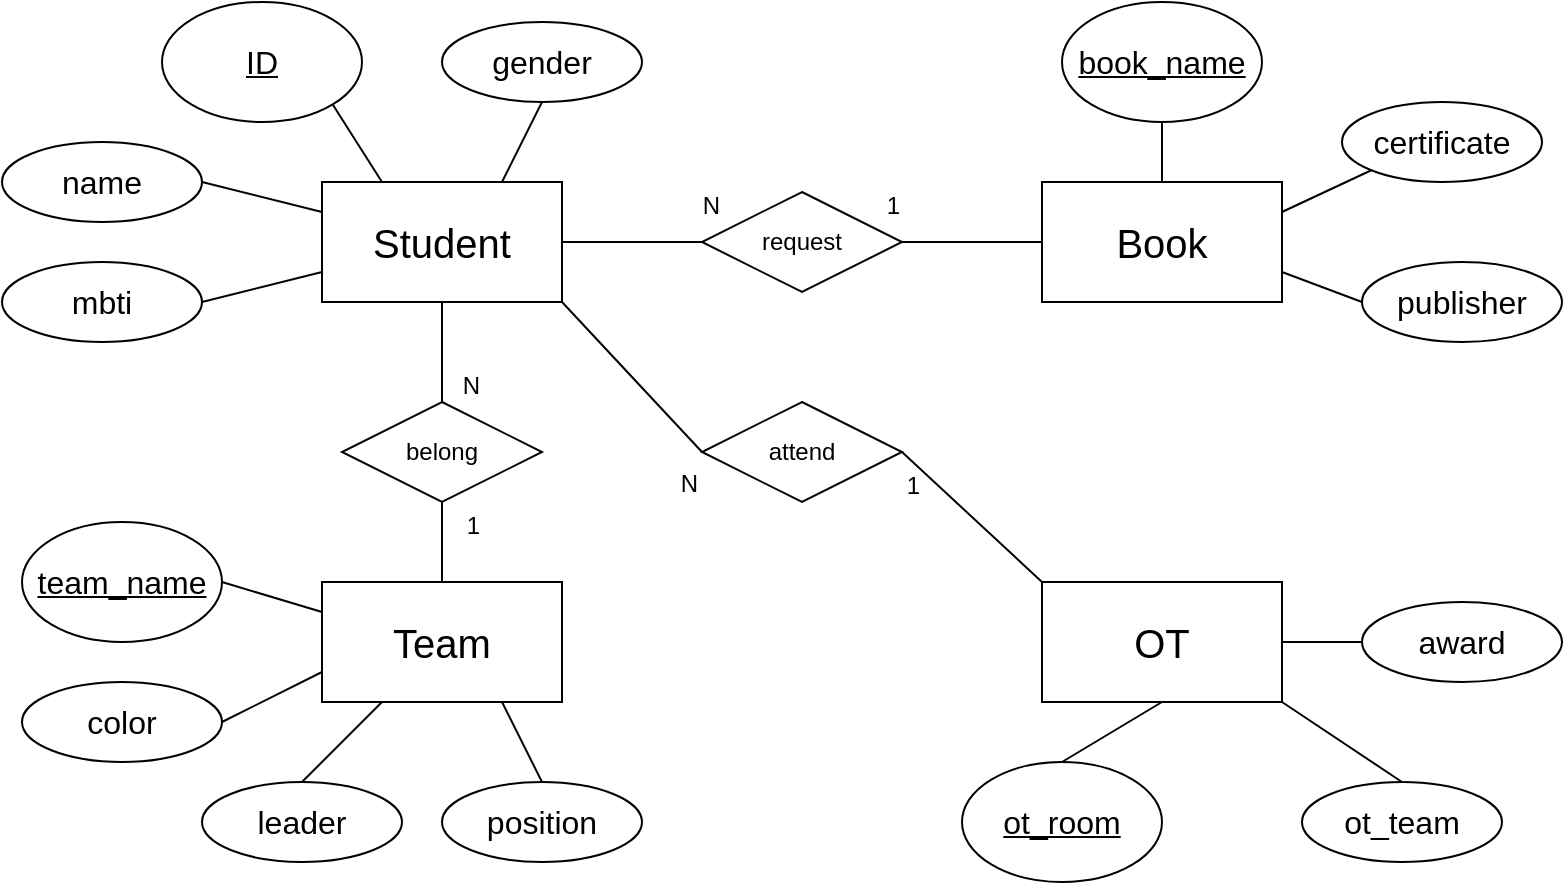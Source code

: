 <mxfile version="21.6.1" type="github">
  <diagram name="페이지-1" id="2GDwoDGK6cftdf2g5as5">
    <mxGraphModel dx="1050" dy="541" grid="1" gridSize="10" guides="1" tooltips="1" connect="1" arrows="1" fold="1" page="1" pageScale="1" pageWidth="827" pageHeight="1169" math="0" shadow="0">
      <root>
        <mxCell id="0" />
        <mxCell id="1" parent="0" />
        <mxCell id="EwdzPalowD2Moo5H6lmW-1" value="Student" style="rounded=0;whiteSpace=wrap;html=1;fontSize=20;" parent="1" vertex="1">
          <mxGeometry x="180" y="100" width="120" height="60" as="geometry" />
        </mxCell>
        <mxCell id="EwdzPalowD2Moo5H6lmW-3" value="Team" style="rounded=0;whiteSpace=wrap;html=1;fontSize=20;" parent="1" vertex="1">
          <mxGeometry x="180" y="300" width="120" height="60" as="geometry" />
        </mxCell>
        <mxCell id="EwdzPalowD2Moo5H6lmW-4" value="Book" style="rounded=0;whiteSpace=wrap;html=1;fontSize=20;" parent="1" vertex="1">
          <mxGeometry x="540" y="100" width="120" height="60" as="geometry" />
        </mxCell>
        <mxCell id="EwdzPalowD2Moo5H6lmW-5" value="OT" style="rounded=0;whiteSpace=wrap;html=1;fontSize=20;" parent="1" vertex="1">
          <mxGeometry x="540" y="300" width="120" height="60" as="geometry" />
        </mxCell>
        <mxCell id="EwdzPalowD2Moo5H6lmW-6" value="name" style="ellipse;whiteSpace=wrap;html=1;align=center;fontSize=16;" parent="1" vertex="1">
          <mxGeometry x="20" y="80" width="100" height="40" as="geometry" />
        </mxCell>
        <mxCell id="EwdzPalowD2Moo5H6lmW-7" value="ID" style="ellipse;whiteSpace=wrap;html=1;align=center;fontStyle=4;fontSize=16;" parent="1" vertex="1">
          <mxGeometry x="100" y="10" width="100" height="60" as="geometry" />
        </mxCell>
        <mxCell id="EwdzPalowD2Moo5H6lmW-8" value="gender" style="ellipse;whiteSpace=wrap;html=1;align=center;fontSize=16;" parent="1" vertex="1">
          <mxGeometry x="240" y="20" width="100" height="40" as="geometry" />
        </mxCell>
        <mxCell id="EwdzPalowD2Moo5H6lmW-11" value="mbti" style="ellipse;whiteSpace=wrap;html=1;align=center;fontSize=16;" parent="1" vertex="1">
          <mxGeometry x="20" y="140" width="100" height="40" as="geometry" />
        </mxCell>
        <mxCell id="EwdzPalowD2Moo5H6lmW-12" value="" style="endArrow=none;html=1;rounded=0;exitX=0.5;exitY=1;exitDx=0;exitDy=0;entryX=0.75;entryY=0;entryDx=0;entryDy=0;" parent="1" source="EwdzPalowD2Moo5H6lmW-8" target="EwdzPalowD2Moo5H6lmW-1" edge="1">
          <mxGeometry relative="1" as="geometry">
            <mxPoint x="310" y="160" as="sourcePoint" />
            <mxPoint x="470" y="160" as="targetPoint" />
          </mxGeometry>
        </mxCell>
        <mxCell id="EwdzPalowD2Moo5H6lmW-13" value="" style="endArrow=none;html=1;rounded=0;exitX=1;exitY=1;exitDx=0;exitDy=0;entryX=0.25;entryY=0;entryDx=0;entryDy=0;" parent="1" source="EwdzPalowD2Moo5H6lmW-7" target="EwdzPalowD2Moo5H6lmW-1" edge="1">
          <mxGeometry relative="1" as="geometry">
            <mxPoint x="310" y="160" as="sourcePoint" />
            <mxPoint x="470" y="160" as="targetPoint" />
          </mxGeometry>
        </mxCell>
        <mxCell id="EwdzPalowD2Moo5H6lmW-14" value="" style="endArrow=none;html=1;rounded=0;exitX=1;exitY=0.5;exitDx=0;exitDy=0;entryX=0;entryY=0.25;entryDx=0;entryDy=0;" parent="1" source="EwdzPalowD2Moo5H6lmW-6" target="EwdzPalowD2Moo5H6lmW-1" edge="1">
          <mxGeometry relative="1" as="geometry">
            <mxPoint x="310" y="160" as="sourcePoint" />
            <mxPoint x="470" y="160" as="targetPoint" />
          </mxGeometry>
        </mxCell>
        <mxCell id="EwdzPalowD2Moo5H6lmW-15" value="" style="endArrow=none;html=1;rounded=0;exitX=1;exitY=0.5;exitDx=0;exitDy=0;entryX=0;entryY=0.75;entryDx=0;entryDy=0;" parent="1" source="EwdzPalowD2Moo5H6lmW-11" target="EwdzPalowD2Moo5H6lmW-1" edge="1">
          <mxGeometry relative="1" as="geometry">
            <mxPoint x="310" y="160" as="sourcePoint" />
            <mxPoint x="470" y="160" as="targetPoint" />
          </mxGeometry>
        </mxCell>
        <mxCell id="EwdzPalowD2Moo5H6lmW-16" value="request" style="shape=rhombus;perimeter=rhombusPerimeter;whiteSpace=wrap;html=1;align=center;" parent="1" vertex="1">
          <mxGeometry x="370" y="105" width="100" height="50" as="geometry" />
        </mxCell>
        <mxCell id="EwdzPalowD2Moo5H6lmW-17" value="attend" style="shape=rhombus;perimeter=rhombusPerimeter;whiteSpace=wrap;html=1;align=center;" parent="1" vertex="1">
          <mxGeometry x="370" y="210" width="100" height="50" as="geometry" />
        </mxCell>
        <mxCell id="EwdzPalowD2Moo5H6lmW-19" value="belong" style="shape=rhombus;perimeter=rhombusPerimeter;whiteSpace=wrap;html=1;align=center;" parent="1" vertex="1">
          <mxGeometry x="190" y="210" width="100" height="50" as="geometry" />
        </mxCell>
        <mxCell id="EwdzPalowD2Moo5H6lmW-21" value="" style="endArrow=none;html=1;rounded=0;exitX=0.5;exitY=0;exitDx=0;exitDy=0;entryX=0.5;entryY=1;entryDx=0;entryDy=0;" parent="1" source="EwdzPalowD2Moo5H6lmW-3" target="EwdzPalowD2Moo5H6lmW-19" edge="1">
          <mxGeometry relative="1" as="geometry">
            <mxPoint x="330" y="190" as="sourcePoint" />
            <mxPoint x="490" y="190" as="targetPoint" />
          </mxGeometry>
        </mxCell>
        <mxCell id="EwdzPalowD2Moo5H6lmW-22" value="1" style="resizable=0;html=1;whiteSpace=wrap;align=right;verticalAlign=bottom;" parent="EwdzPalowD2Moo5H6lmW-21" connectable="0" vertex="1">
          <mxGeometry x="1" relative="1" as="geometry">
            <mxPoint x="20" y="20" as="offset" />
          </mxGeometry>
        </mxCell>
        <mxCell id="EwdzPalowD2Moo5H6lmW-23" value="" style="endArrow=none;html=1;rounded=0;exitX=0.5;exitY=1;exitDx=0;exitDy=0;entryX=0.5;entryY=0;entryDx=0;entryDy=0;" parent="1" source="EwdzPalowD2Moo5H6lmW-1" target="EwdzPalowD2Moo5H6lmW-19" edge="1">
          <mxGeometry relative="1" as="geometry">
            <mxPoint x="330" y="190" as="sourcePoint" />
            <mxPoint x="490" y="190" as="targetPoint" />
          </mxGeometry>
        </mxCell>
        <mxCell id="EwdzPalowD2Moo5H6lmW-24" value="N" style="resizable=0;html=1;whiteSpace=wrap;align=right;verticalAlign=bottom;" parent="EwdzPalowD2Moo5H6lmW-23" connectable="0" vertex="1">
          <mxGeometry x="1" relative="1" as="geometry">
            <mxPoint x="20" as="offset" />
          </mxGeometry>
        </mxCell>
        <mxCell id="EwdzPalowD2Moo5H6lmW-25" value="" style="endArrow=none;html=1;rounded=0;exitX=1;exitY=0.5;exitDx=0;exitDy=0;entryX=0;entryY=0.5;entryDx=0;entryDy=0;" parent="1" source="EwdzPalowD2Moo5H6lmW-1" target="EwdzPalowD2Moo5H6lmW-16" edge="1">
          <mxGeometry relative="1" as="geometry">
            <mxPoint x="330" y="190" as="sourcePoint" />
            <mxPoint x="490" y="190" as="targetPoint" />
          </mxGeometry>
        </mxCell>
        <mxCell id="EwdzPalowD2Moo5H6lmW-26" value="N" style="resizable=0;html=1;whiteSpace=wrap;align=right;verticalAlign=bottom;" parent="EwdzPalowD2Moo5H6lmW-25" connectable="0" vertex="1">
          <mxGeometry x="1" relative="1" as="geometry">
            <mxPoint x="10" y="-10" as="offset" />
          </mxGeometry>
        </mxCell>
        <mxCell id="EwdzPalowD2Moo5H6lmW-27" value="" style="endArrow=none;html=1;rounded=0;entryX=1;entryY=0.5;entryDx=0;entryDy=0;exitX=0;exitY=0.5;exitDx=0;exitDy=0;" parent="1" source="EwdzPalowD2Moo5H6lmW-4" target="EwdzPalowD2Moo5H6lmW-16" edge="1">
          <mxGeometry relative="1" as="geometry">
            <mxPoint x="330" y="190" as="sourcePoint" />
            <mxPoint x="490" y="190" as="targetPoint" />
          </mxGeometry>
        </mxCell>
        <mxCell id="EwdzPalowD2Moo5H6lmW-28" value="1" style="resizable=0;html=1;whiteSpace=wrap;align=right;verticalAlign=bottom;" parent="EwdzPalowD2Moo5H6lmW-27" connectable="0" vertex="1">
          <mxGeometry x="1" relative="1" as="geometry">
            <mxPoint y="-10" as="offset" />
          </mxGeometry>
        </mxCell>
        <mxCell id="EwdzPalowD2Moo5H6lmW-29" value="book_name" style="ellipse;whiteSpace=wrap;html=1;align=center;fontStyle=4;fontSize=16;" parent="1" vertex="1">
          <mxGeometry x="550" y="10" width="100" height="60" as="geometry" />
        </mxCell>
        <mxCell id="EwdzPalowD2Moo5H6lmW-30" value="certificate" style="ellipse;whiteSpace=wrap;html=1;align=center;fontSize=16;" parent="1" vertex="1">
          <mxGeometry x="690" y="60" width="100" height="40" as="geometry" />
        </mxCell>
        <mxCell id="EwdzPalowD2Moo5H6lmW-31" value="publisher" style="ellipse;whiteSpace=wrap;html=1;align=center;fontSize=16;" parent="1" vertex="1">
          <mxGeometry x="700" y="140" width="100" height="40" as="geometry" />
        </mxCell>
        <mxCell id="EwdzPalowD2Moo5H6lmW-32" value="team_name" style="ellipse;whiteSpace=wrap;html=1;align=center;fontStyle=4;fontSize=16;" parent="1" vertex="1">
          <mxGeometry x="30" y="270" width="100" height="60" as="geometry" />
        </mxCell>
        <mxCell id="EwdzPalowD2Moo5H6lmW-33" value="color" style="ellipse;whiteSpace=wrap;html=1;align=center;fontSize=16;" parent="1" vertex="1">
          <mxGeometry x="30" y="350" width="100" height="40" as="geometry" />
        </mxCell>
        <mxCell id="EwdzPalowD2Moo5H6lmW-34" value="leader" style="ellipse;whiteSpace=wrap;html=1;align=center;fontSize=16;" parent="1" vertex="1">
          <mxGeometry x="120" y="400" width="100" height="40" as="geometry" />
        </mxCell>
        <mxCell id="EwdzPalowD2Moo5H6lmW-35" value="position" style="ellipse;whiteSpace=wrap;html=1;align=center;fontSize=16;" parent="1" vertex="1">
          <mxGeometry x="240" y="400" width="100" height="40" as="geometry" />
        </mxCell>
        <mxCell id="EwdzPalowD2Moo5H6lmW-36" value="" style="endArrow=none;html=1;rounded=0;entryX=0.5;entryY=1;entryDx=0;entryDy=0;exitX=0.5;exitY=0;exitDx=0;exitDy=0;" parent="1" source="EwdzPalowD2Moo5H6lmW-4" target="EwdzPalowD2Moo5H6lmW-29" edge="1">
          <mxGeometry relative="1" as="geometry">
            <mxPoint x="330" y="190" as="sourcePoint" />
            <mxPoint x="490" y="190" as="targetPoint" />
          </mxGeometry>
        </mxCell>
        <mxCell id="EwdzPalowD2Moo5H6lmW-38" value="" style="endArrow=none;html=1;rounded=0;entryX=0;entryY=1;entryDx=0;entryDy=0;exitX=1;exitY=0.25;exitDx=0;exitDy=0;" parent="1" source="EwdzPalowD2Moo5H6lmW-4" target="EwdzPalowD2Moo5H6lmW-30" edge="1">
          <mxGeometry relative="1" as="geometry">
            <mxPoint x="330" y="190" as="sourcePoint" />
            <mxPoint x="490" y="190" as="targetPoint" />
          </mxGeometry>
        </mxCell>
        <mxCell id="EwdzPalowD2Moo5H6lmW-39" value="" style="endArrow=none;html=1;rounded=0;entryX=0;entryY=0.5;entryDx=0;entryDy=0;exitX=1;exitY=0.75;exitDx=0;exitDy=0;" parent="1" source="EwdzPalowD2Moo5H6lmW-4" target="EwdzPalowD2Moo5H6lmW-31" edge="1">
          <mxGeometry relative="1" as="geometry">
            <mxPoint x="330" y="190" as="sourcePoint" />
            <mxPoint x="490" y="190" as="targetPoint" />
          </mxGeometry>
        </mxCell>
        <mxCell id="EwdzPalowD2Moo5H6lmW-40" value="" style="endArrow=none;html=1;rounded=0;exitX=1;exitY=0.5;exitDx=0;exitDy=0;entryX=0;entryY=0.25;entryDx=0;entryDy=0;" parent="1" source="EwdzPalowD2Moo5H6lmW-32" target="EwdzPalowD2Moo5H6lmW-3" edge="1">
          <mxGeometry relative="1" as="geometry">
            <mxPoint x="330" y="190" as="sourcePoint" />
            <mxPoint x="490" y="190" as="targetPoint" />
          </mxGeometry>
        </mxCell>
        <mxCell id="EwdzPalowD2Moo5H6lmW-41" value="" style="endArrow=none;html=1;rounded=0;exitX=1;exitY=0.5;exitDx=0;exitDy=0;entryX=0;entryY=0.75;entryDx=0;entryDy=0;" parent="1" source="EwdzPalowD2Moo5H6lmW-33" target="EwdzPalowD2Moo5H6lmW-3" edge="1">
          <mxGeometry relative="1" as="geometry">
            <mxPoint x="330" y="190" as="sourcePoint" />
            <mxPoint x="490" y="190" as="targetPoint" />
          </mxGeometry>
        </mxCell>
        <mxCell id="EwdzPalowD2Moo5H6lmW-42" value="" style="endArrow=none;html=1;rounded=0;exitX=0.5;exitY=0;exitDx=0;exitDy=0;entryX=0.25;entryY=1;entryDx=0;entryDy=0;" parent="1" source="EwdzPalowD2Moo5H6lmW-34" target="EwdzPalowD2Moo5H6lmW-3" edge="1">
          <mxGeometry relative="1" as="geometry">
            <mxPoint x="330" y="190" as="sourcePoint" />
            <mxPoint x="490" y="190" as="targetPoint" />
          </mxGeometry>
        </mxCell>
        <mxCell id="EwdzPalowD2Moo5H6lmW-43" value="" style="endArrow=none;html=1;rounded=0;exitX=0.5;exitY=0;exitDx=0;exitDy=0;entryX=0.75;entryY=1;entryDx=0;entryDy=0;" parent="1" source="EwdzPalowD2Moo5H6lmW-35" target="EwdzPalowD2Moo5H6lmW-3" edge="1">
          <mxGeometry relative="1" as="geometry">
            <mxPoint x="330" y="190" as="sourcePoint" />
            <mxPoint x="490" y="190" as="targetPoint" />
          </mxGeometry>
        </mxCell>
        <mxCell id="EwdzPalowD2Moo5H6lmW-45" value="ot_team" style="ellipse;whiteSpace=wrap;html=1;align=center;fontSize=16;" parent="1" vertex="1">
          <mxGeometry x="670" y="400" width="100" height="40" as="geometry" />
        </mxCell>
        <mxCell id="EwdzPalowD2Moo5H6lmW-46" value="award" style="ellipse;whiteSpace=wrap;html=1;align=center;fontSize=16;" parent="1" vertex="1">
          <mxGeometry x="700" y="310" width="100" height="40" as="geometry" />
        </mxCell>
        <mxCell id="EwdzPalowD2Moo5H6lmW-47" value="" style="endArrow=none;html=1;rounded=0;entryX=0.5;entryY=0;entryDx=0;entryDy=0;exitX=0.5;exitY=1;exitDx=0;exitDy=0;" parent="1" source="EwdzPalowD2Moo5H6lmW-5" target="EwdzPalowD2Moo5H6lmW-54" edge="1">
          <mxGeometry relative="1" as="geometry">
            <mxPoint x="330" y="290" as="sourcePoint" />
            <mxPoint x="570" y="400" as="targetPoint" />
          </mxGeometry>
        </mxCell>
        <mxCell id="EwdzPalowD2Moo5H6lmW-48" value="" style="endArrow=none;html=1;rounded=0;entryX=0.5;entryY=0;entryDx=0;entryDy=0;exitX=1;exitY=1;exitDx=0;exitDy=0;" parent="1" source="EwdzPalowD2Moo5H6lmW-5" target="EwdzPalowD2Moo5H6lmW-45" edge="1">
          <mxGeometry relative="1" as="geometry">
            <mxPoint x="330" y="290" as="sourcePoint" />
            <mxPoint x="490" y="290" as="targetPoint" />
          </mxGeometry>
        </mxCell>
        <mxCell id="EwdzPalowD2Moo5H6lmW-49" value="" style="endArrow=none;html=1;rounded=0;entryX=0;entryY=0.5;entryDx=0;entryDy=0;exitX=1;exitY=0.5;exitDx=0;exitDy=0;" parent="1" source="EwdzPalowD2Moo5H6lmW-5" target="EwdzPalowD2Moo5H6lmW-46" edge="1">
          <mxGeometry relative="1" as="geometry">
            <mxPoint x="330" y="290" as="sourcePoint" />
            <mxPoint x="490" y="290" as="targetPoint" />
          </mxGeometry>
        </mxCell>
        <mxCell id="EwdzPalowD2Moo5H6lmW-50" value="" style="endArrow=none;html=1;rounded=0;exitX=1;exitY=1;exitDx=0;exitDy=0;entryX=0;entryY=0.5;entryDx=0;entryDy=0;" parent="1" source="EwdzPalowD2Moo5H6lmW-1" target="EwdzPalowD2Moo5H6lmW-17" edge="1">
          <mxGeometry relative="1" as="geometry">
            <mxPoint x="330" y="290" as="sourcePoint" />
            <mxPoint x="490" y="290" as="targetPoint" />
          </mxGeometry>
        </mxCell>
        <mxCell id="EwdzPalowD2Moo5H6lmW-51" value="N" style="resizable=0;html=1;whiteSpace=wrap;align=right;verticalAlign=bottom;" parent="EwdzPalowD2Moo5H6lmW-50" connectable="0" vertex="1">
          <mxGeometry x="1" relative="1" as="geometry">
            <mxPoint y="25" as="offset" />
          </mxGeometry>
        </mxCell>
        <mxCell id="EwdzPalowD2Moo5H6lmW-52" value="" style="endArrow=none;html=1;rounded=0;entryX=1;entryY=0.5;entryDx=0;entryDy=0;exitX=0;exitY=0;exitDx=0;exitDy=0;" parent="1" source="EwdzPalowD2Moo5H6lmW-5" target="EwdzPalowD2Moo5H6lmW-17" edge="1">
          <mxGeometry relative="1" as="geometry">
            <mxPoint x="330" y="290" as="sourcePoint" />
            <mxPoint x="490" y="290" as="targetPoint" />
          </mxGeometry>
        </mxCell>
        <mxCell id="EwdzPalowD2Moo5H6lmW-53" value="1" style="resizable=0;html=1;whiteSpace=wrap;align=right;verticalAlign=bottom;" parent="EwdzPalowD2Moo5H6lmW-52" connectable="0" vertex="1">
          <mxGeometry x="1" relative="1" as="geometry">
            <mxPoint x="10" y="25" as="offset" />
          </mxGeometry>
        </mxCell>
        <mxCell id="EwdzPalowD2Moo5H6lmW-54" value="ot_room" style="ellipse;whiteSpace=wrap;html=1;align=center;fontStyle=4;fontSize=16;" parent="1" vertex="1">
          <mxGeometry x="500" y="390" width="100" height="60" as="geometry" />
        </mxCell>
      </root>
    </mxGraphModel>
  </diagram>
</mxfile>
